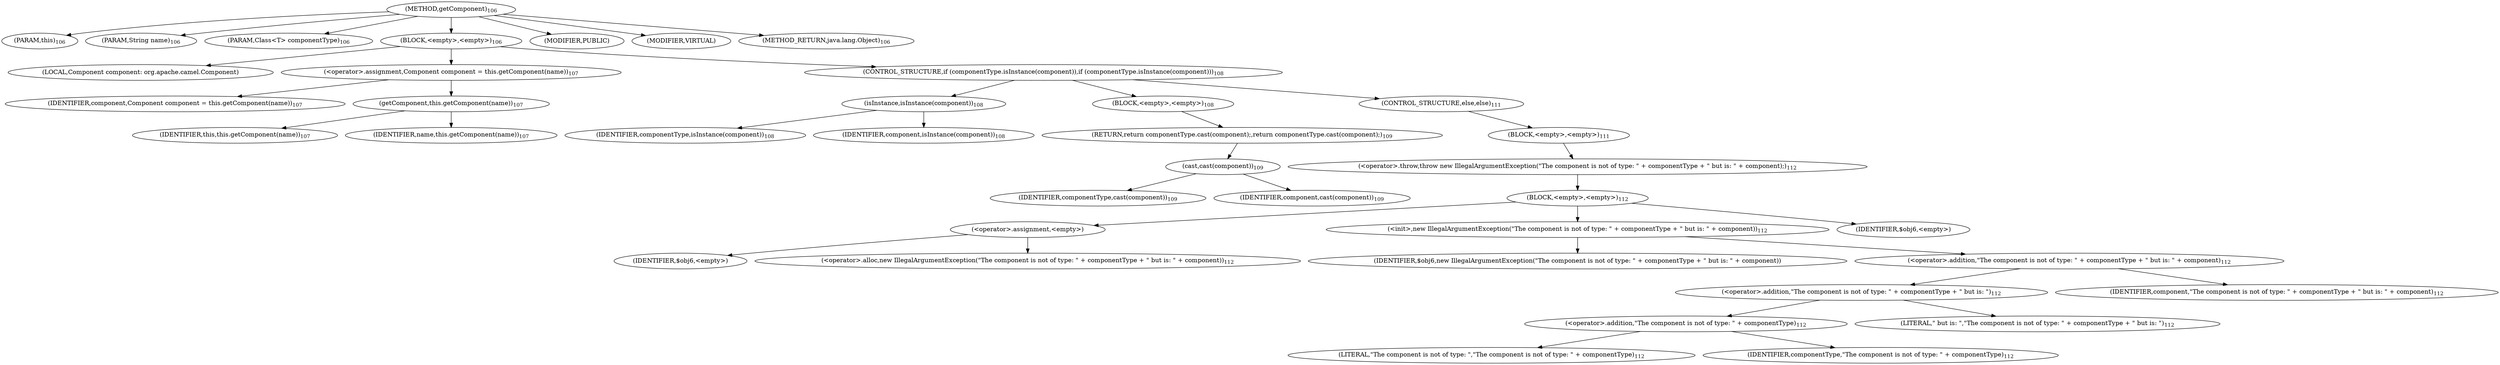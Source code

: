 digraph "getComponent" {  
"233" [label = <(METHOD,getComponent)<SUB>106</SUB>> ]
"12" [label = <(PARAM,this)<SUB>106</SUB>> ]
"234" [label = <(PARAM,String name)<SUB>106</SUB>> ]
"235" [label = <(PARAM,Class&lt;T&gt; componentType)<SUB>106</SUB>> ]
"236" [label = <(BLOCK,&lt;empty&gt;,&lt;empty&gt;)<SUB>106</SUB>> ]
"237" [label = <(LOCAL,Component component: org.apache.camel.Component)> ]
"238" [label = <(&lt;operator&gt;.assignment,Component component = this.getComponent(name))<SUB>107</SUB>> ]
"239" [label = <(IDENTIFIER,component,Component component = this.getComponent(name))<SUB>107</SUB>> ]
"240" [label = <(getComponent,this.getComponent(name))<SUB>107</SUB>> ]
"11" [label = <(IDENTIFIER,this,this.getComponent(name))<SUB>107</SUB>> ]
"241" [label = <(IDENTIFIER,name,this.getComponent(name))<SUB>107</SUB>> ]
"242" [label = <(CONTROL_STRUCTURE,if (componentType.isInstance(component)),if (componentType.isInstance(component)))<SUB>108</SUB>> ]
"243" [label = <(isInstance,isInstance(component))<SUB>108</SUB>> ]
"244" [label = <(IDENTIFIER,componentType,isInstance(component))<SUB>108</SUB>> ]
"245" [label = <(IDENTIFIER,component,isInstance(component))<SUB>108</SUB>> ]
"246" [label = <(BLOCK,&lt;empty&gt;,&lt;empty&gt;)<SUB>108</SUB>> ]
"247" [label = <(RETURN,return componentType.cast(component);,return componentType.cast(component);)<SUB>109</SUB>> ]
"248" [label = <(cast,cast(component))<SUB>109</SUB>> ]
"249" [label = <(IDENTIFIER,componentType,cast(component))<SUB>109</SUB>> ]
"250" [label = <(IDENTIFIER,component,cast(component))<SUB>109</SUB>> ]
"251" [label = <(CONTROL_STRUCTURE,else,else)<SUB>111</SUB>> ]
"252" [label = <(BLOCK,&lt;empty&gt;,&lt;empty&gt;)<SUB>111</SUB>> ]
"253" [label = <(&lt;operator&gt;.throw,throw new IllegalArgumentException(&quot;The component is not of type: &quot; + componentType + &quot; but is: &quot; + component);)<SUB>112</SUB>> ]
"254" [label = <(BLOCK,&lt;empty&gt;,&lt;empty&gt;)<SUB>112</SUB>> ]
"255" [label = <(&lt;operator&gt;.assignment,&lt;empty&gt;)> ]
"256" [label = <(IDENTIFIER,$obj6,&lt;empty&gt;)> ]
"257" [label = <(&lt;operator&gt;.alloc,new IllegalArgumentException(&quot;The component is not of type: &quot; + componentType + &quot; but is: &quot; + component))<SUB>112</SUB>> ]
"258" [label = <(&lt;init&gt;,new IllegalArgumentException(&quot;The component is not of type: &quot; + componentType + &quot; but is: &quot; + component))<SUB>112</SUB>> ]
"259" [label = <(IDENTIFIER,$obj6,new IllegalArgumentException(&quot;The component is not of type: &quot; + componentType + &quot; but is: &quot; + component))> ]
"260" [label = <(&lt;operator&gt;.addition,&quot;The component is not of type: &quot; + componentType + &quot; but is: &quot; + component)<SUB>112</SUB>> ]
"261" [label = <(&lt;operator&gt;.addition,&quot;The component is not of type: &quot; + componentType + &quot; but is: &quot;)<SUB>112</SUB>> ]
"262" [label = <(&lt;operator&gt;.addition,&quot;The component is not of type: &quot; + componentType)<SUB>112</SUB>> ]
"263" [label = <(LITERAL,&quot;The component is not of type: &quot;,&quot;The component is not of type: &quot; + componentType)<SUB>112</SUB>> ]
"264" [label = <(IDENTIFIER,componentType,&quot;The component is not of type: &quot; + componentType)<SUB>112</SUB>> ]
"265" [label = <(LITERAL,&quot; but is: &quot;,&quot;The component is not of type: &quot; + componentType + &quot; but is: &quot;)<SUB>112</SUB>> ]
"266" [label = <(IDENTIFIER,component,&quot;The component is not of type: &quot; + componentType + &quot; but is: &quot; + component)<SUB>112</SUB>> ]
"267" [label = <(IDENTIFIER,$obj6,&lt;empty&gt;)> ]
"268" [label = <(MODIFIER,PUBLIC)> ]
"269" [label = <(MODIFIER,VIRTUAL)> ]
"270" [label = <(METHOD_RETURN,java.lang.Object)<SUB>106</SUB>> ]
  "233" -> "12" 
  "233" -> "234" 
  "233" -> "235" 
  "233" -> "236" 
  "233" -> "268" 
  "233" -> "269" 
  "233" -> "270" 
  "236" -> "237" 
  "236" -> "238" 
  "236" -> "242" 
  "238" -> "239" 
  "238" -> "240" 
  "240" -> "11" 
  "240" -> "241" 
  "242" -> "243" 
  "242" -> "246" 
  "242" -> "251" 
  "243" -> "244" 
  "243" -> "245" 
  "246" -> "247" 
  "247" -> "248" 
  "248" -> "249" 
  "248" -> "250" 
  "251" -> "252" 
  "252" -> "253" 
  "253" -> "254" 
  "254" -> "255" 
  "254" -> "258" 
  "254" -> "267" 
  "255" -> "256" 
  "255" -> "257" 
  "258" -> "259" 
  "258" -> "260" 
  "260" -> "261" 
  "260" -> "266" 
  "261" -> "262" 
  "261" -> "265" 
  "262" -> "263" 
  "262" -> "264" 
}
